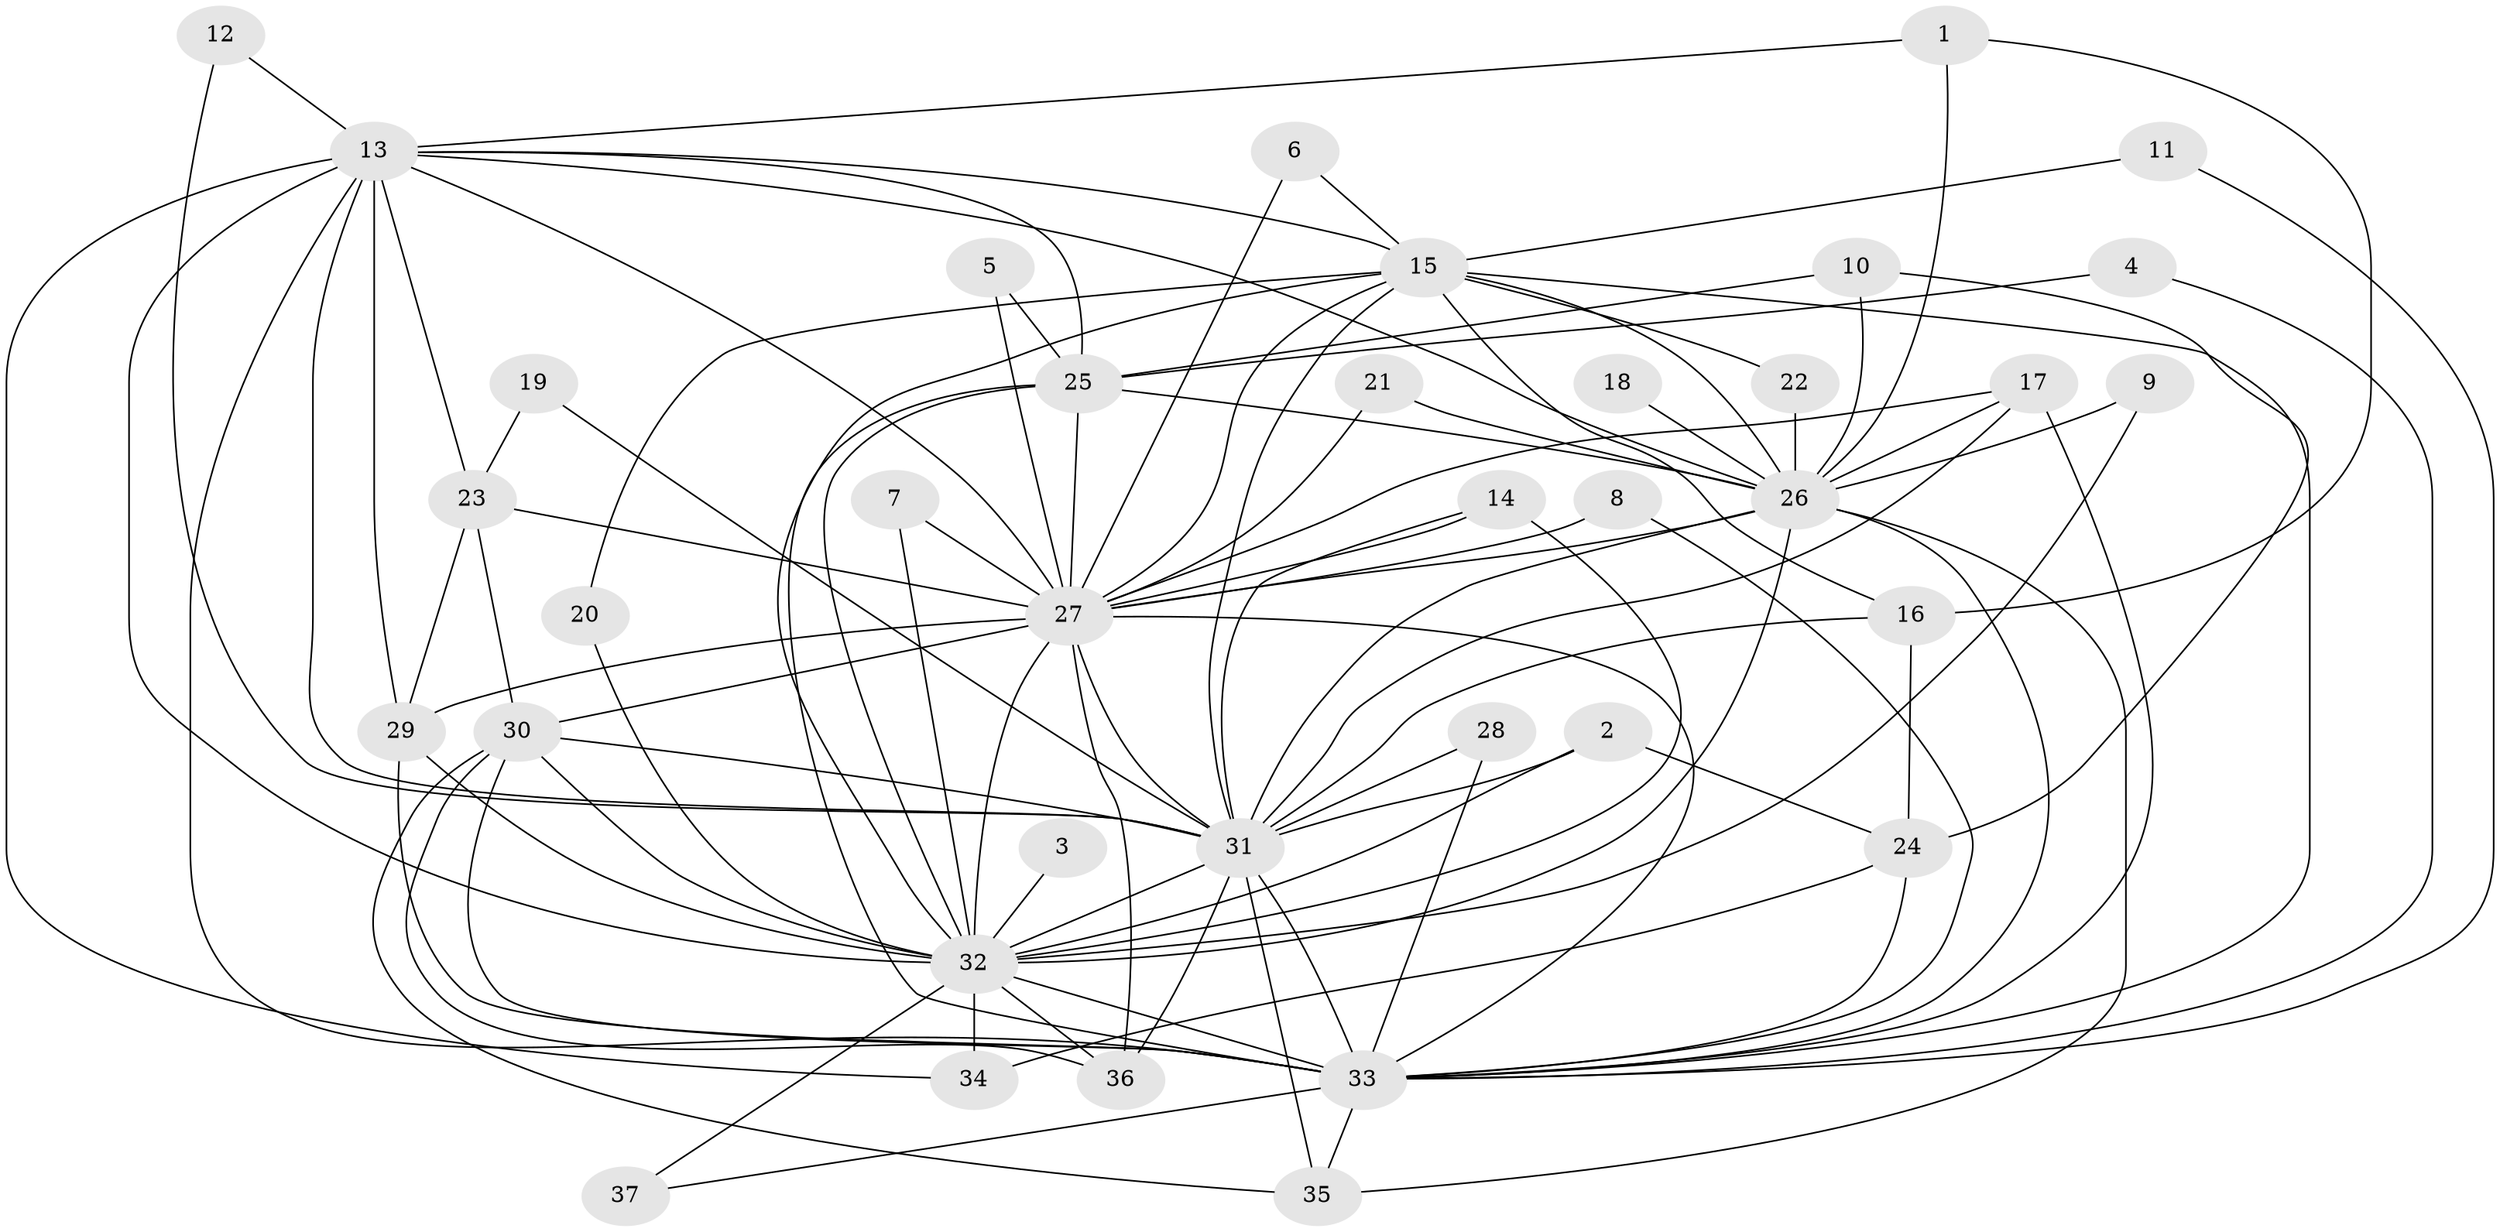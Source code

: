 // original degree distribution, {17: 0.0410958904109589, 19: 0.0410958904109589, 13: 0.0136986301369863, 22: 0.0136986301369863, 16: 0.0136986301369863, 18: 0.0136986301369863, 3: 0.1095890410958904, 2: 0.6027397260273972, 4: 0.0958904109589041, 5: 0.0273972602739726, 8: 0.0136986301369863, 7: 0.0136986301369863}
// Generated by graph-tools (version 1.1) at 2025/49/03/09/25 03:49:39]
// undirected, 37 vertices, 99 edges
graph export_dot {
graph [start="1"]
  node [color=gray90,style=filled];
  1;
  2;
  3;
  4;
  5;
  6;
  7;
  8;
  9;
  10;
  11;
  12;
  13;
  14;
  15;
  16;
  17;
  18;
  19;
  20;
  21;
  22;
  23;
  24;
  25;
  26;
  27;
  28;
  29;
  30;
  31;
  32;
  33;
  34;
  35;
  36;
  37;
  1 -- 13 [weight=1.0];
  1 -- 16 [weight=1.0];
  1 -- 26 [weight=1.0];
  2 -- 24 [weight=1.0];
  2 -- 31 [weight=1.0];
  2 -- 32 [weight=1.0];
  3 -- 32 [weight=1.0];
  4 -- 25 [weight=1.0];
  4 -- 33 [weight=1.0];
  5 -- 25 [weight=1.0];
  5 -- 27 [weight=1.0];
  6 -- 15 [weight=1.0];
  6 -- 27 [weight=1.0];
  7 -- 27 [weight=1.0];
  7 -- 32 [weight=1.0];
  8 -- 27 [weight=1.0];
  8 -- 33 [weight=1.0];
  9 -- 26 [weight=1.0];
  9 -- 32 [weight=1.0];
  10 -- 24 [weight=1.0];
  10 -- 25 [weight=1.0];
  10 -- 26 [weight=1.0];
  11 -- 15 [weight=1.0];
  11 -- 33 [weight=1.0];
  12 -- 13 [weight=1.0];
  12 -- 31 [weight=1.0];
  13 -- 15 [weight=2.0];
  13 -- 23 [weight=1.0];
  13 -- 25 [weight=1.0];
  13 -- 26 [weight=1.0];
  13 -- 27 [weight=2.0];
  13 -- 29 [weight=1.0];
  13 -- 31 [weight=1.0];
  13 -- 32 [weight=2.0];
  13 -- 33 [weight=3.0];
  13 -- 34 [weight=1.0];
  14 -- 27 [weight=1.0];
  14 -- 31 [weight=1.0];
  14 -- 32 [weight=1.0];
  15 -- 16 [weight=1.0];
  15 -- 20 [weight=1.0];
  15 -- 22 [weight=1.0];
  15 -- 26 [weight=1.0];
  15 -- 27 [weight=2.0];
  15 -- 31 [weight=1.0];
  15 -- 32 [weight=3.0];
  15 -- 33 [weight=3.0];
  16 -- 24 [weight=1.0];
  16 -- 31 [weight=1.0];
  17 -- 26 [weight=1.0];
  17 -- 27 [weight=1.0];
  17 -- 31 [weight=1.0];
  17 -- 33 [weight=1.0];
  18 -- 26 [weight=1.0];
  19 -- 23 [weight=1.0];
  19 -- 31 [weight=1.0];
  20 -- 32 [weight=1.0];
  21 -- 26 [weight=1.0];
  21 -- 27 [weight=1.0];
  22 -- 26 [weight=1.0];
  23 -- 27 [weight=1.0];
  23 -- 29 [weight=1.0];
  23 -- 30 [weight=1.0];
  24 -- 33 [weight=1.0];
  24 -- 34 [weight=1.0];
  25 -- 26 [weight=1.0];
  25 -- 27 [weight=1.0];
  25 -- 32 [weight=2.0];
  25 -- 33 [weight=2.0];
  26 -- 27 [weight=2.0];
  26 -- 31 [weight=1.0];
  26 -- 32 [weight=2.0];
  26 -- 33 [weight=2.0];
  26 -- 35 [weight=1.0];
  27 -- 29 [weight=2.0];
  27 -- 30 [weight=1.0];
  27 -- 31 [weight=2.0];
  27 -- 32 [weight=4.0];
  27 -- 33 [weight=4.0];
  27 -- 36 [weight=1.0];
  28 -- 31 [weight=1.0];
  28 -- 33 [weight=1.0];
  29 -- 32 [weight=1.0];
  29 -- 33 [weight=1.0];
  30 -- 31 [weight=1.0];
  30 -- 32 [weight=1.0];
  30 -- 33 [weight=1.0];
  30 -- 35 [weight=1.0];
  30 -- 36 [weight=1.0];
  31 -- 32 [weight=2.0];
  31 -- 33 [weight=2.0];
  31 -- 35 [weight=1.0];
  31 -- 36 [weight=1.0];
  32 -- 33 [weight=5.0];
  32 -- 34 [weight=1.0];
  32 -- 36 [weight=1.0];
  32 -- 37 [weight=1.0];
  33 -- 35 [weight=1.0];
  33 -- 37 [weight=1.0];
}
